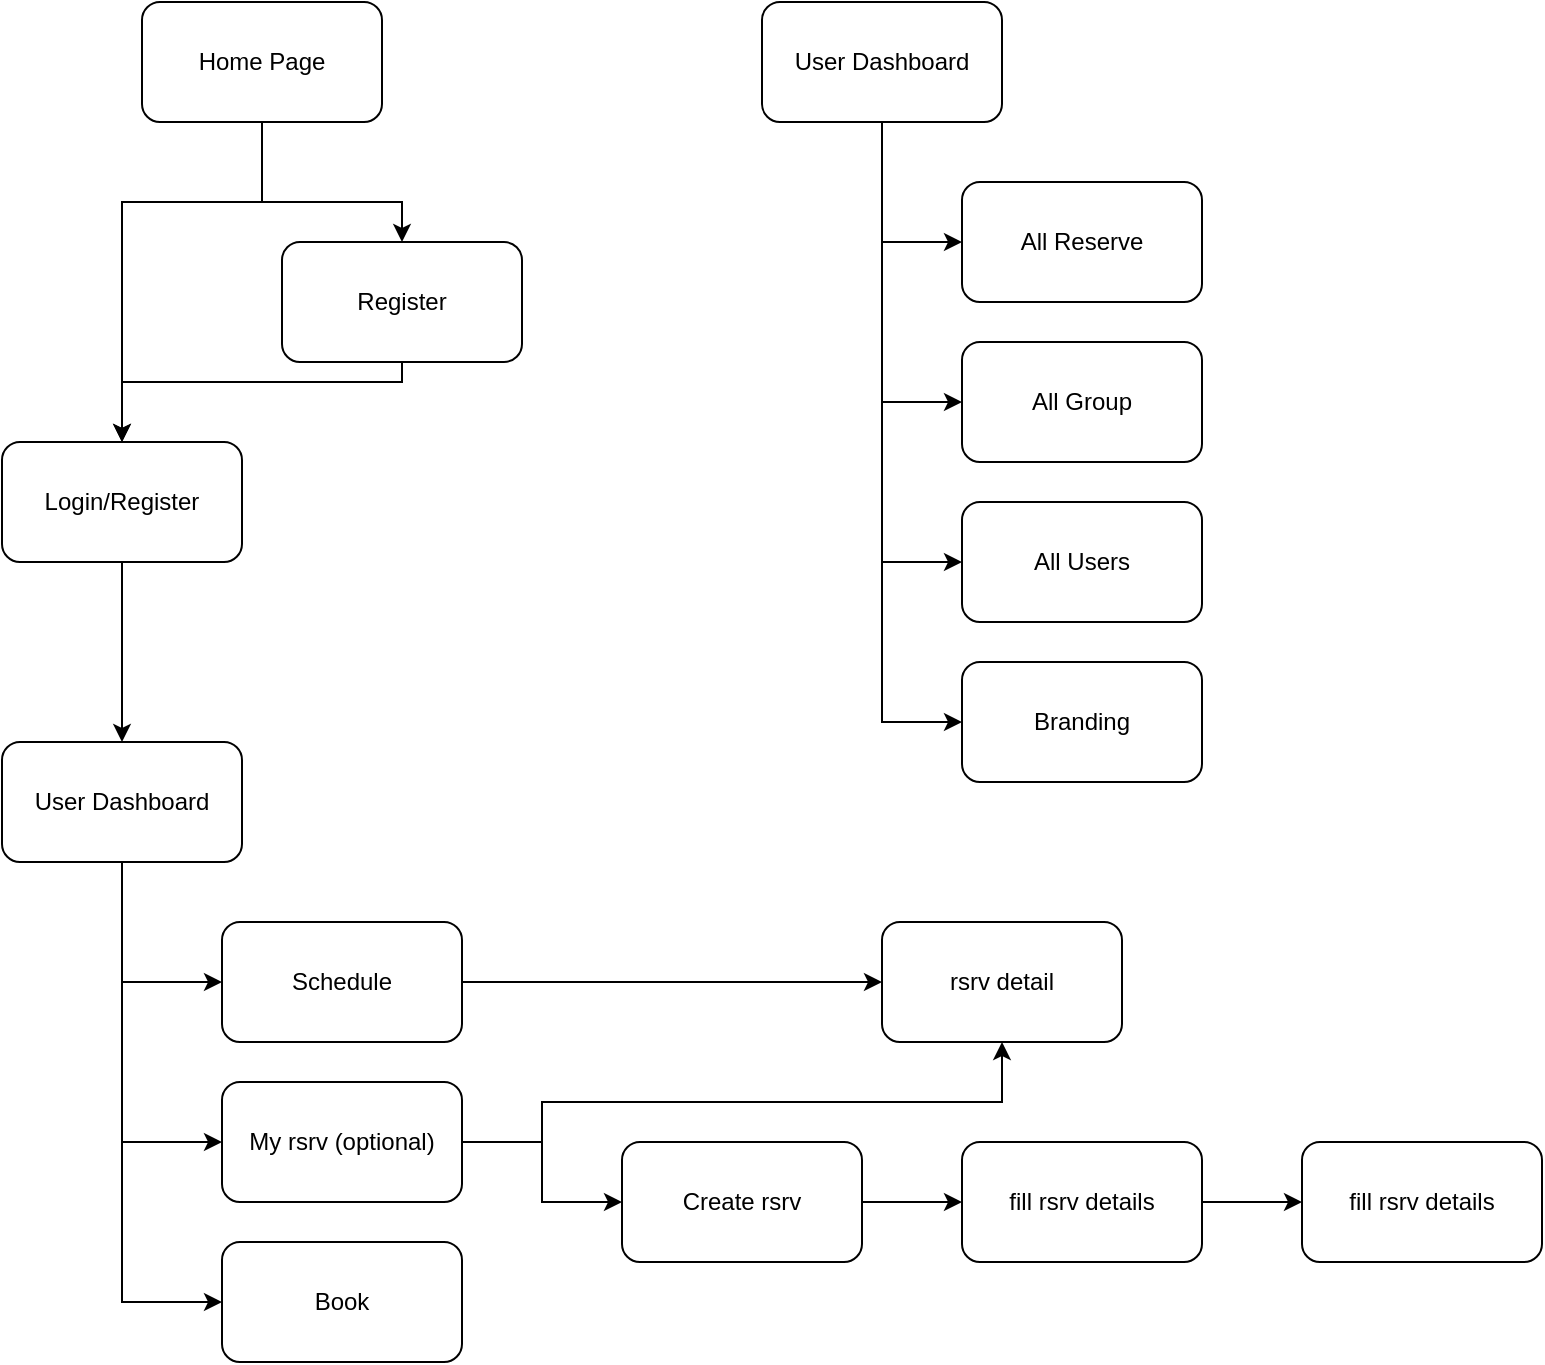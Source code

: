 <mxfile version="25.0.3">
  <diagram name="Page-1" id="yIoVUU1GpB7VgvMxxICA">
    <mxGraphModel dx="684" dy="762" grid="1" gridSize="10" guides="1" tooltips="1" connect="1" arrows="1" fold="1" page="1" pageScale="1" pageWidth="850" pageHeight="1100" math="0" shadow="0">
      <root>
        <mxCell id="0" />
        <mxCell id="1" parent="0" />
        <mxCell id="MtWKNI7NRpp35fM_-GFA-4" style="edgeStyle=orthogonalEdgeStyle;rounded=0;orthogonalLoop=1;jettySize=auto;html=1;entryX=0.5;entryY=0;entryDx=0;entryDy=0;" edge="1" parent="1" source="MtWKNI7NRpp35fM_-GFA-1" target="MtWKNI7NRpp35fM_-GFA-2">
          <mxGeometry relative="1" as="geometry">
            <Array as="points">
              <mxPoint x="460" y="490" />
              <mxPoint x="390" y="490" />
            </Array>
          </mxGeometry>
        </mxCell>
        <mxCell id="MtWKNI7NRpp35fM_-GFA-5" style="edgeStyle=orthogonalEdgeStyle;rounded=0;orthogonalLoop=1;jettySize=auto;html=1;entryX=0.5;entryY=0;entryDx=0;entryDy=0;" edge="1" parent="1" source="MtWKNI7NRpp35fM_-GFA-1" target="MtWKNI7NRpp35fM_-GFA-3">
          <mxGeometry relative="1" as="geometry">
            <Array as="points">
              <mxPoint x="460" y="490" />
              <mxPoint x="530" y="490" />
            </Array>
          </mxGeometry>
        </mxCell>
        <mxCell id="MtWKNI7NRpp35fM_-GFA-1" value="Home Page" style="rounded=1;whiteSpace=wrap;html=1;" vertex="1" parent="1">
          <mxGeometry x="400" y="390" width="120" height="60" as="geometry" />
        </mxCell>
        <mxCell id="MtWKNI7NRpp35fM_-GFA-8" value="" style="edgeStyle=orthogonalEdgeStyle;rounded=0;orthogonalLoop=1;jettySize=auto;html=1;" edge="1" parent="1" source="MtWKNI7NRpp35fM_-GFA-2" target="MtWKNI7NRpp35fM_-GFA-7">
          <mxGeometry relative="1" as="geometry" />
        </mxCell>
        <mxCell id="MtWKNI7NRpp35fM_-GFA-2" value="Login/Register" style="rounded=1;whiteSpace=wrap;html=1;" vertex="1" parent="1">
          <mxGeometry x="330" y="610" width="120" height="60" as="geometry" />
        </mxCell>
        <mxCell id="MtWKNI7NRpp35fM_-GFA-6" style="edgeStyle=orthogonalEdgeStyle;rounded=0;orthogonalLoop=1;jettySize=auto;html=1;entryX=0.5;entryY=0;entryDx=0;entryDy=0;" edge="1" parent="1" source="MtWKNI7NRpp35fM_-GFA-3" target="MtWKNI7NRpp35fM_-GFA-2">
          <mxGeometry relative="1" as="geometry">
            <Array as="points">
              <mxPoint x="530" y="580" />
              <mxPoint x="390" y="580" />
            </Array>
          </mxGeometry>
        </mxCell>
        <mxCell id="MtWKNI7NRpp35fM_-GFA-3" value="Register" style="rounded=1;whiteSpace=wrap;html=1;" vertex="1" parent="1">
          <mxGeometry x="470" y="510" width="120" height="60" as="geometry" />
        </mxCell>
        <mxCell id="MtWKNI7NRpp35fM_-GFA-10" value="" style="edgeStyle=orthogonalEdgeStyle;rounded=0;orthogonalLoop=1;jettySize=auto;html=1;entryX=0;entryY=0.5;entryDx=0;entryDy=0;" edge="1" parent="1" source="MtWKNI7NRpp35fM_-GFA-7" target="MtWKNI7NRpp35fM_-GFA-9">
          <mxGeometry relative="1" as="geometry" />
        </mxCell>
        <mxCell id="MtWKNI7NRpp35fM_-GFA-12" style="edgeStyle=orthogonalEdgeStyle;rounded=0;orthogonalLoop=1;jettySize=auto;html=1;entryX=0;entryY=0.5;entryDx=0;entryDy=0;" edge="1" parent="1" source="MtWKNI7NRpp35fM_-GFA-7" target="MtWKNI7NRpp35fM_-GFA-11">
          <mxGeometry relative="1" as="geometry" />
        </mxCell>
        <mxCell id="MtWKNI7NRpp35fM_-GFA-14" style="edgeStyle=orthogonalEdgeStyle;rounded=0;orthogonalLoop=1;jettySize=auto;html=1;entryX=0;entryY=0.5;entryDx=0;entryDy=0;" edge="1" parent="1" source="MtWKNI7NRpp35fM_-GFA-7" target="MtWKNI7NRpp35fM_-GFA-13">
          <mxGeometry relative="1" as="geometry" />
        </mxCell>
        <mxCell id="MtWKNI7NRpp35fM_-GFA-7" value="User Dashboard" style="rounded=1;whiteSpace=wrap;html=1;" vertex="1" parent="1">
          <mxGeometry x="330" y="760" width="120" height="60" as="geometry" />
        </mxCell>
        <mxCell id="MtWKNI7NRpp35fM_-GFA-31" value="" style="edgeStyle=orthogonalEdgeStyle;rounded=0;orthogonalLoop=1;jettySize=auto;html=1;" edge="1" parent="1" source="MtWKNI7NRpp35fM_-GFA-9" target="MtWKNI7NRpp35fM_-GFA-30">
          <mxGeometry relative="1" as="geometry" />
        </mxCell>
        <mxCell id="MtWKNI7NRpp35fM_-GFA-9" value="Schedule" style="whiteSpace=wrap;html=1;rounded=1;" vertex="1" parent="1">
          <mxGeometry x="440" y="850" width="120" height="60" as="geometry" />
        </mxCell>
        <mxCell id="MtWKNI7NRpp35fM_-GFA-29" value="" style="edgeStyle=orthogonalEdgeStyle;rounded=0;orthogonalLoop=1;jettySize=auto;html=1;" edge="1" parent="1" source="MtWKNI7NRpp35fM_-GFA-11" target="MtWKNI7NRpp35fM_-GFA-28">
          <mxGeometry relative="1" as="geometry" />
        </mxCell>
        <mxCell id="MtWKNI7NRpp35fM_-GFA-32" style="edgeStyle=orthogonalEdgeStyle;rounded=0;orthogonalLoop=1;jettySize=auto;html=1;entryX=0.5;entryY=1;entryDx=0;entryDy=0;exitX=1;exitY=0.5;exitDx=0;exitDy=0;" edge="1" parent="1" source="MtWKNI7NRpp35fM_-GFA-11" target="MtWKNI7NRpp35fM_-GFA-30">
          <mxGeometry relative="1" as="geometry">
            <mxPoint x="570" y="920" as="sourcePoint" />
            <Array as="points">
              <mxPoint x="600" y="960" />
              <mxPoint x="600" y="940" />
              <mxPoint x="830" y="940" />
            </Array>
          </mxGeometry>
        </mxCell>
        <mxCell id="MtWKNI7NRpp35fM_-GFA-11" value="My rsrv (optional)" style="whiteSpace=wrap;html=1;rounded=1;" vertex="1" parent="1">
          <mxGeometry x="440" y="930" width="120" height="60" as="geometry" />
        </mxCell>
        <mxCell id="MtWKNI7NRpp35fM_-GFA-13" value="Book" style="whiteSpace=wrap;html=1;rounded=1;" vertex="1" parent="1">
          <mxGeometry x="440" y="1010" width="120" height="60" as="geometry" />
        </mxCell>
        <mxCell id="MtWKNI7NRpp35fM_-GFA-17" style="edgeStyle=orthogonalEdgeStyle;rounded=0;orthogonalLoop=1;jettySize=auto;html=1;entryX=0;entryY=0.5;entryDx=0;entryDy=0;" edge="1" parent="1" source="MtWKNI7NRpp35fM_-GFA-15" target="MtWKNI7NRpp35fM_-GFA-16">
          <mxGeometry relative="1" as="geometry" />
        </mxCell>
        <mxCell id="MtWKNI7NRpp35fM_-GFA-20" style="edgeStyle=orthogonalEdgeStyle;rounded=0;orthogonalLoop=1;jettySize=auto;html=1;entryX=0;entryY=0.5;entryDx=0;entryDy=0;" edge="1" parent="1" source="MtWKNI7NRpp35fM_-GFA-15" target="MtWKNI7NRpp35fM_-GFA-18">
          <mxGeometry relative="1" as="geometry" />
        </mxCell>
        <mxCell id="MtWKNI7NRpp35fM_-GFA-21" style="edgeStyle=orthogonalEdgeStyle;rounded=0;orthogonalLoop=1;jettySize=auto;html=1;entryX=0;entryY=0.5;entryDx=0;entryDy=0;" edge="1" parent="1" source="MtWKNI7NRpp35fM_-GFA-15" target="MtWKNI7NRpp35fM_-GFA-19">
          <mxGeometry relative="1" as="geometry" />
        </mxCell>
        <mxCell id="MtWKNI7NRpp35fM_-GFA-23" style="edgeStyle=orthogonalEdgeStyle;rounded=0;orthogonalLoop=1;jettySize=auto;html=1;entryX=0;entryY=0.5;entryDx=0;entryDy=0;" edge="1" parent="1" source="MtWKNI7NRpp35fM_-GFA-15" target="MtWKNI7NRpp35fM_-GFA-22">
          <mxGeometry relative="1" as="geometry" />
        </mxCell>
        <mxCell id="MtWKNI7NRpp35fM_-GFA-15" value="User Dashboard" style="rounded=1;whiteSpace=wrap;html=1;" vertex="1" parent="1">
          <mxGeometry x="710" y="390" width="120" height="60" as="geometry" />
        </mxCell>
        <mxCell id="MtWKNI7NRpp35fM_-GFA-16" value="All Reserve" style="whiteSpace=wrap;html=1;rounded=1;" vertex="1" parent="1">
          <mxGeometry x="810" y="480" width="120" height="60" as="geometry" />
        </mxCell>
        <mxCell id="MtWKNI7NRpp35fM_-GFA-18" value="All Group" style="whiteSpace=wrap;html=1;rounded=1;" vertex="1" parent="1">
          <mxGeometry x="810" y="560" width="120" height="60" as="geometry" />
        </mxCell>
        <mxCell id="MtWKNI7NRpp35fM_-GFA-19" value="All Users" style="whiteSpace=wrap;html=1;rounded=1;" vertex="1" parent="1">
          <mxGeometry x="810" y="640" width="120" height="60" as="geometry" />
        </mxCell>
        <mxCell id="MtWKNI7NRpp35fM_-GFA-22" value="Branding" style="whiteSpace=wrap;html=1;rounded=1;" vertex="1" parent="1">
          <mxGeometry x="810" y="720" width="120" height="60" as="geometry" />
        </mxCell>
        <mxCell id="MtWKNI7NRpp35fM_-GFA-38" value="" style="edgeStyle=orthogonalEdgeStyle;rounded=0;orthogonalLoop=1;jettySize=auto;html=1;" edge="1" parent="1" source="MtWKNI7NRpp35fM_-GFA-28" target="MtWKNI7NRpp35fM_-GFA-36">
          <mxGeometry relative="1" as="geometry" />
        </mxCell>
        <mxCell id="MtWKNI7NRpp35fM_-GFA-28" value="Create rsrv" style="whiteSpace=wrap;html=1;rounded=1;" vertex="1" parent="1">
          <mxGeometry x="640" y="960" width="120" height="60" as="geometry" />
        </mxCell>
        <mxCell id="MtWKNI7NRpp35fM_-GFA-30" value="rsrv detail" style="whiteSpace=wrap;html=1;rounded=1;" vertex="1" parent="1">
          <mxGeometry x="770" y="850" width="120" height="60" as="geometry" />
        </mxCell>
        <mxCell id="MtWKNI7NRpp35fM_-GFA-34" value="fill rsrv details" style="whiteSpace=wrap;html=1;rounded=1;" vertex="1" parent="1">
          <mxGeometry x="980" y="960" width="120" height="60" as="geometry" />
        </mxCell>
        <mxCell id="MtWKNI7NRpp35fM_-GFA-39" value="" style="edgeStyle=orthogonalEdgeStyle;rounded=0;orthogonalLoop=1;jettySize=auto;html=1;" edge="1" parent="1" source="MtWKNI7NRpp35fM_-GFA-36" target="MtWKNI7NRpp35fM_-GFA-34">
          <mxGeometry relative="1" as="geometry" />
        </mxCell>
        <mxCell id="MtWKNI7NRpp35fM_-GFA-36" value="fill rsrv details" style="whiteSpace=wrap;html=1;rounded=1;" vertex="1" parent="1">
          <mxGeometry x="810" y="960" width="120" height="60" as="geometry" />
        </mxCell>
      </root>
    </mxGraphModel>
  </diagram>
</mxfile>

